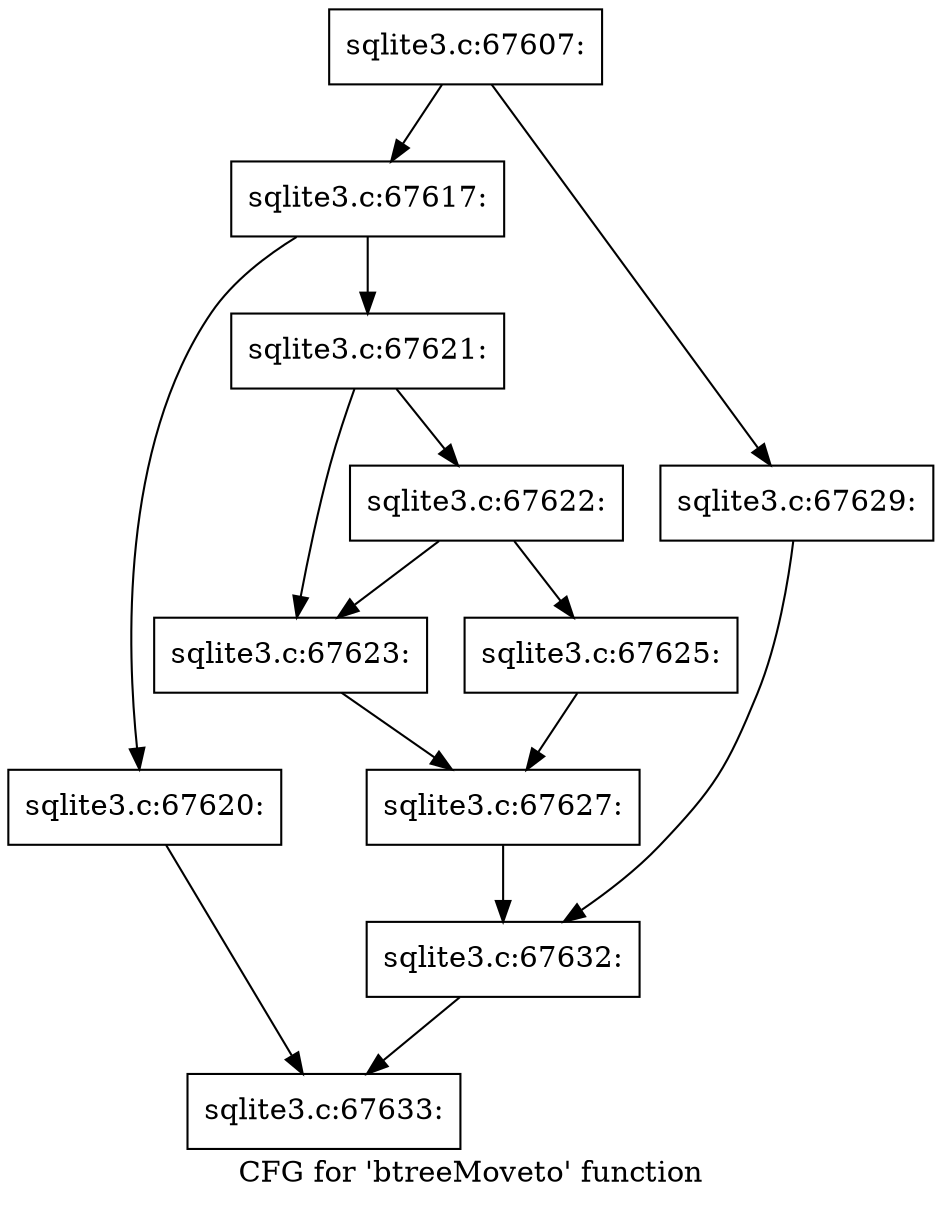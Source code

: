 digraph "CFG for 'btreeMoveto' function" {
	label="CFG for 'btreeMoveto' function";

	Node0x55c0f7f293f0 [shape=record,label="{sqlite3.c:67607:}"];
	Node0x55c0f7f293f0 -> Node0x55c0f7f2fb10;
	Node0x55c0f7f293f0 -> Node0x55c0f7f2fbb0;
	Node0x55c0f7f2fb10 [shape=record,label="{sqlite3.c:67617:}"];
	Node0x55c0f7f2fb10 -> Node0x55c0f7f30700;
	Node0x55c0f7f2fb10 -> Node0x55c0f7f30750;
	Node0x55c0f7f30700 [shape=record,label="{sqlite3.c:67620:}"];
	Node0x55c0f7f30700 -> Node0x55c0f7f29570;
	Node0x55c0f7f30750 [shape=record,label="{sqlite3.c:67621:}"];
	Node0x55c0f7f30750 -> Node0x55c0f7f31060;
	Node0x55c0f7f30750 -> Node0x55c0f7f31150;
	Node0x55c0f7f31150 [shape=record,label="{sqlite3.c:67622:}"];
	Node0x55c0f7f31150 -> Node0x55c0f7f31060;
	Node0x55c0f7f31150 -> Node0x55c0f7f31100;
	Node0x55c0f7f31060 [shape=record,label="{sqlite3.c:67623:}"];
	Node0x55c0f7f31060 -> Node0x55c0f7f310b0;
	Node0x55c0f7f31100 [shape=record,label="{sqlite3.c:67625:}"];
	Node0x55c0f7f31100 -> Node0x55c0f7f310b0;
	Node0x55c0f7f310b0 [shape=record,label="{sqlite3.c:67627:}"];
	Node0x55c0f7f310b0 -> Node0x55c0f7f2fb60;
	Node0x55c0f7f2fbb0 [shape=record,label="{sqlite3.c:67629:}"];
	Node0x55c0f7f2fbb0 -> Node0x55c0f7f2fb60;
	Node0x55c0f7f2fb60 [shape=record,label="{sqlite3.c:67632:}"];
	Node0x55c0f7f2fb60 -> Node0x55c0f7f29570;
	Node0x55c0f7f29570 [shape=record,label="{sqlite3.c:67633:}"];
}

